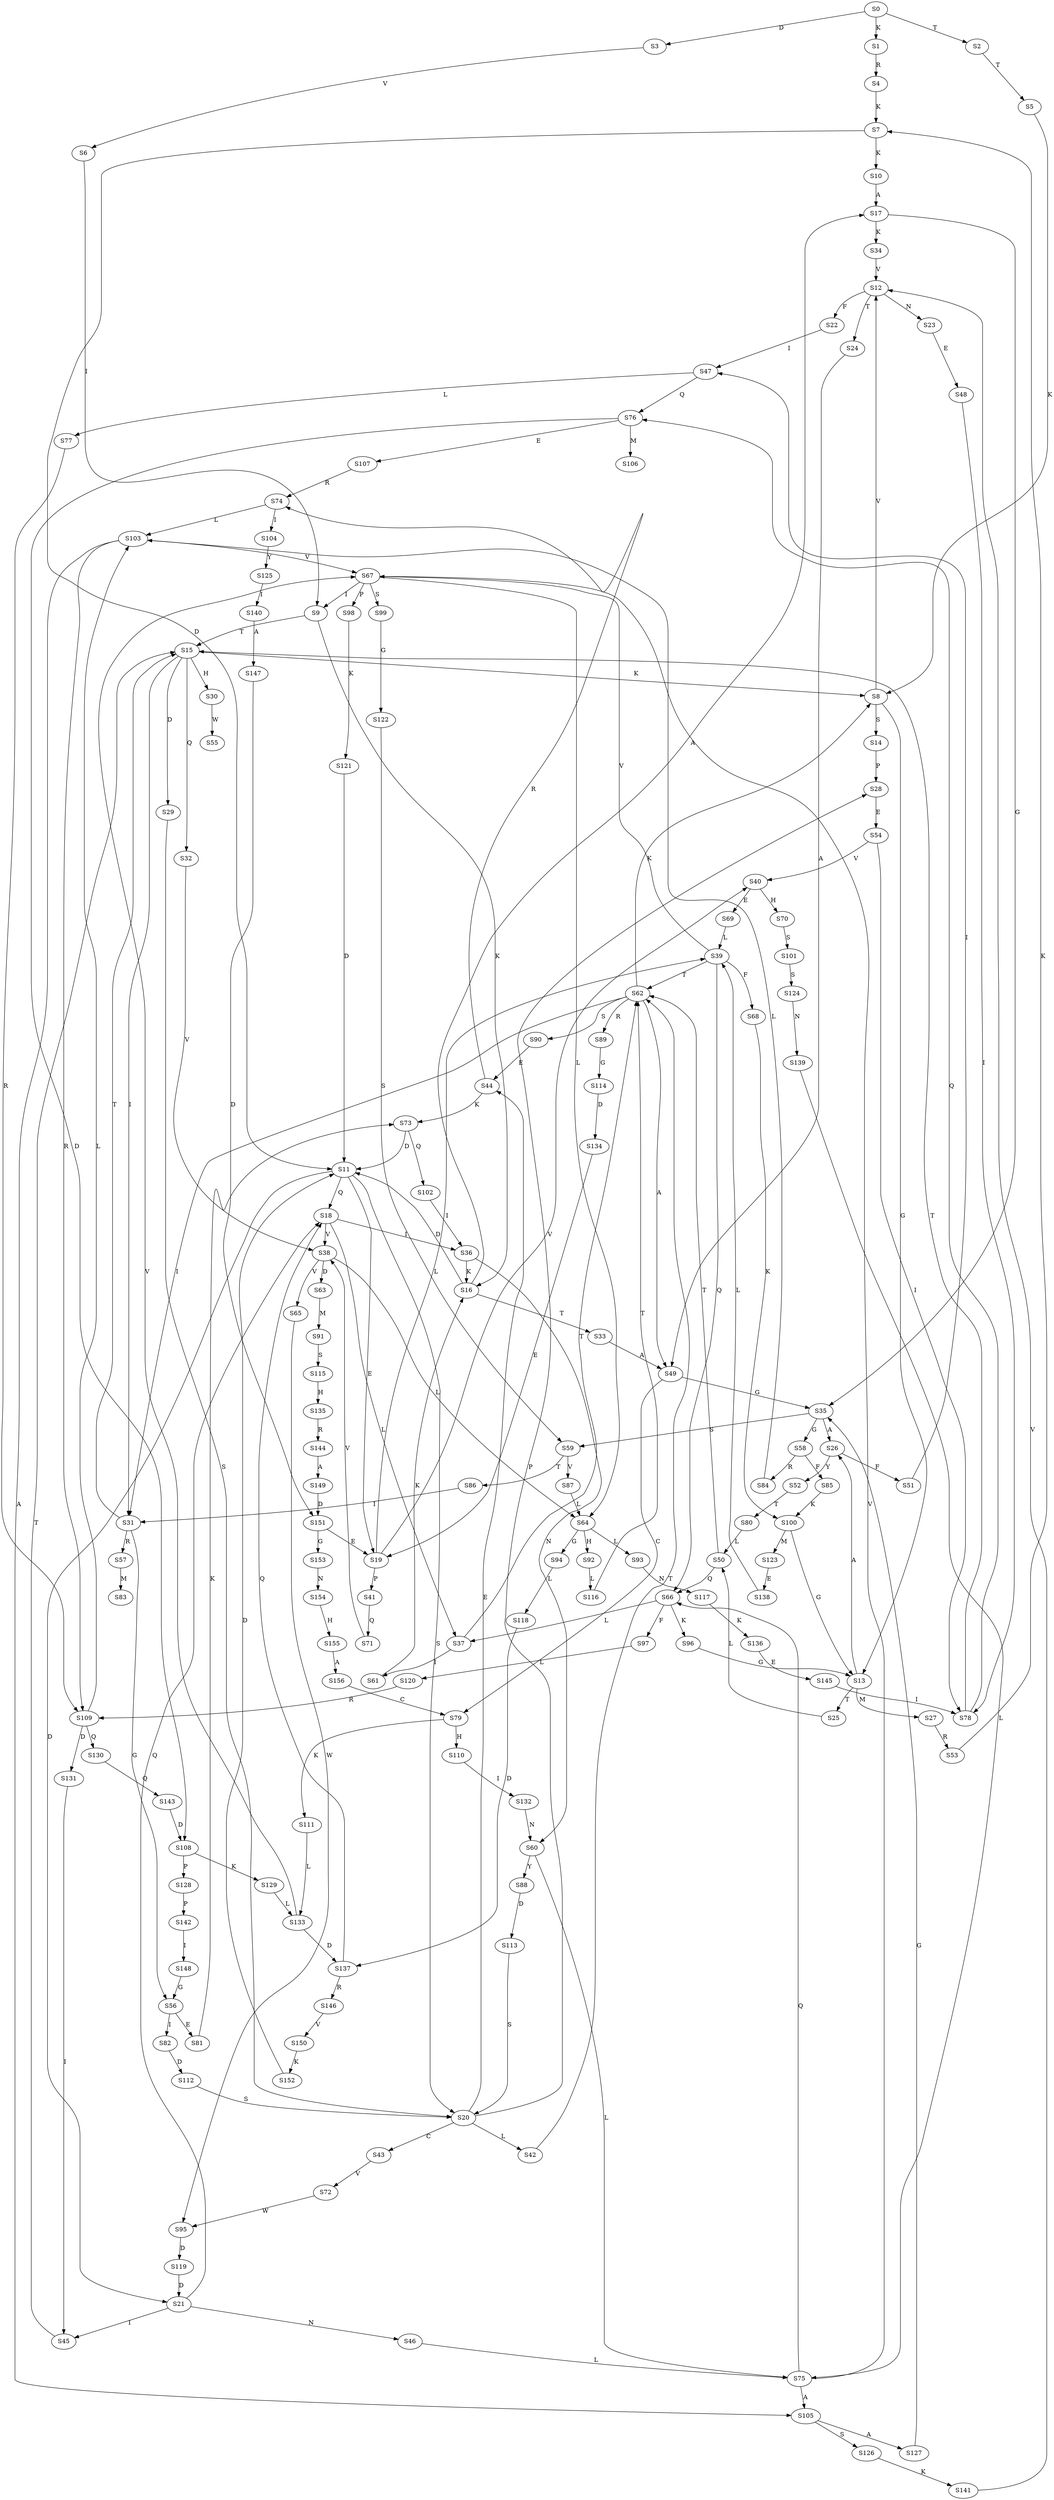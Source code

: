 strict digraph  {
	S0 -> S1 [ label = K ];
	S0 -> S2 [ label = T ];
	S0 -> S3 [ label = D ];
	S1 -> S4 [ label = R ];
	S2 -> S5 [ label = T ];
	S3 -> S6 [ label = V ];
	S4 -> S7 [ label = K ];
	S5 -> S8 [ label = K ];
	S6 -> S9 [ label = I ];
	S7 -> S10 [ label = K ];
	S7 -> S11 [ label = D ];
	S8 -> S12 [ label = V ];
	S8 -> S13 [ label = G ];
	S8 -> S14 [ label = S ];
	S9 -> S15 [ label = T ];
	S9 -> S16 [ label = K ];
	S10 -> S17 [ label = A ];
	S11 -> S18 [ label = Q ];
	S11 -> S19 [ label = E ];
	S11 -> S20 [ label = S ];
	S11 -> S21 [ label = D ];
	S12 -> S22 [ label = F ];
	S12 -> S23 [ label = N ];
	S12 -> S24 [ label = T ];
	S13 -> S25 [ label = T ];
	S13 -> S26 [ label = A ];
	S13 -> S27 [ label = M ];
	S14 -> S28 [ label = P ];
	S15 -> S8 [ label = K ];
	S15 -> S29 [ label = D ];
	S15 -> S30 [ label = H ];
	S15 -> S31 [ label = I ];
	S15 -> S32 [ label = Q ];
	S16 -> S17 [ label = A ];
	S16 -> S11 [ label = D ];
	S16 -> S33 [ label = T ];
	S17 -> S34 [ label = K ];
	S17 -> S35 [ label = G ];
	S18 -> S36 [ label = I ];
	S18 -> S37 [ label = L ];
	S18 -> S38 [ label = V ];
	S19 -> S39 [ label = L ];
	S19 -> S40 [ label = V ];
	S19 -> S41 [ label = P ];
	S20 -> S28 [ label = P ];
	S20 -> S42 [ label = L ];
	S20 -> S43 [ label = C ];
	S20 -> S44 [ label = E ];
	S21 -> S18 [ label = Q ];
	S21 -> S45 [ label = I ];
	S21 -> S46 [ label = N ];
	S22 -> S47 [ label = I ];
	S23 -> S48 [ label = E ];
	S24 -> S49 [ label = A ];
	S25 -> S50 [ label = L ];
	S26 -> S51 [ label = F ];
	S26 -> S52 [ label = Y ];
	S27 -> S53 [ label = R ];
	S28 -> S54 [ label = E ];
	S29 -> S20 [ label = S ];
	S30 -> S55 [ label = W ];
	S31 -> S15 [ label = T ];
	S31 -> S56 [ label = G ];
	S31 -> S57 [ label = R ];
	S32 -> S38 [ label = V ];
	S33 -> S49 [ label = A ];
	S34 -> S12 [ label = V ];
	S35 -> S58 [ label = G ];
	S35 -> S26 [ label = A ];
	S35 -> S59 [ label = S ];
	S36 -> S16 [ label = K ];
	S36 -> S60 [ label = N ];
	S37 -> S61 [ label = I ];
	S37 -> S62 [ label = T ];
	S38 -> S63 [ label = D ];
	S38 -> S64 [ label = L ];
	S38 -> S65 [ label = V ];
	S39 -> S62 [ label = T ];
	S39 -> S66 [ label = Q ];
	S39 -> S67 [ label = V ];
	S39 -> S68 [ label = F ];
	S40 -> S69 [ label = E ];
	S40 -> S70 [ label = H ];
	S41 -> S71 [ label = Q ];
	S42 -> S62 [ label = T ];
	S43 -> S72 [ label = V ];
	S44 -> S73 [ label = K ];
	S44 -> S74 [ label = R ];
	S45 -> S15 [ label = T ];
	S46 -> S75 [ label = L ];
	S47 -> S76 [ label = Q ];
	S47 -> S77 [ label = L ];
	S48 -> S78 [ label = I ];
	S49 -> S35 [ label = G ];
	S49 -> S79 [ label = C ];
	S50 -> S62 [ label = T ];
	S50 -> S66 [ label = Q ];
	S51 -> S47 [ label = I ];
	S52 -> S80 [ label = T ];
	S53 -> S7 [ label = K ];
	S54 -> S40 [ label = V ];
	S54 -> S78 [ label = I ];
	S56 -> S81 [ label = E ];
	S56 -> S82 [ label = I ];
	S57 -> S83 [ label = M ];
	S58 -> S84 [ label = R ];
	S58 -> S85 [ label = F ];
	S59 -> S86 [ label = T ];
	S59 -> S87 [ label = V ];
	S60 -> S88 [ label = Y ];
	S60 -> S75 [ label = L ];
	S61 -> S16 [ label = K ];
	S62 -> S8 [ label = K ];
	S62 -> S31 [ label = I ];
	S62 -> S89 [ label = R ];
	S62 -> S90 [ label = S ];
	S62 -> S49 [ label = A ];
	S63 -> S91 [ label = M ];
	S64 -> S92 [ label = H ];
	S64 -> S93 [ label = L ];
	S64 -> S94 [ label = G ];
	S65 -> S95 [ label = W ];
	S66 -> S96 [ label = K ];
	S66 -> S97 [ label = F ];
	S66 -> S37 [ label = L ];
	S67 -> S64 [ label = L ];
	S67 -> S98 [ label = P ];
	S67 -> S9 [ label = I ];
	S67 -> S99 [ label = S ];
	S68 -> S100 [ label = K ];
	S69 -> S39 [ label = L ];
	S70 -> S101 [ label = S ];
	S71 -> S38 [ label = V ];
	S72 -> S95 [ label = W ];
	S73 -> S11 [ label = D ];
	S73 -> S102 [ label = Q ];
	S74 -> S103 [ label = L ];
	S74 -> S104 [ label = I ];
	S75 -> S66 [ label = Q ];
	S75 -> S67 [ label = V ];
	S75 -> S105 [ label = A ];
	S76 -> S106 [ label = M ];
	S76 -> S107 [ label = E ];
	S76 -> S108 [ label = D ];
	S77 -> S109 [ label = R ];
	S78 -> S15 [ label = T ];
	S78 -> S76 [ label = Q ];
	S79 -> S110 [ label = H ];
	S79 -> S111 [ label = K ];
	S80 -> S50 [ label = L ];
	S81 -> S73 [ label = K ];
	S82 -> S112 [ label = D ];
	S84 -> S103 [ label = L ];
	S85 -> S100 [ label = K ];
	S86 -> S31 [ label = I ];
	S87 -> S64 [ label = L ];
	S88 -> S113 [ label = D ];
	S89 -> S114 [ label = G ];
	S90 -> S44 [ label = E ];
	S91 -> S115 [ label = S ];
	S92 -> S116 [ label = L ];
	S93 -> S117 [ label = N ];
	S94 -> S118 [ label = L ];
	S95 -> S119 [ label = D ];
	S96 -> S13 [ label = G ];
	S97 -> S120 [ label = L ];
	S98 -> S121 [ label = K ];
	S99 -> S122 [ label = G ];
	S100 -> S13 [ label = G ];
	S100 -> S123 [ label = M ];
	S101 -> S124 [ label = S ];
	S102 -> S36 [ label = I ];
	S103 -> S67 [ label = V ];
	S103 -> S109 [ label = R ];
	S103 -> S105 [ label = A ];
	S104 -> S125 [ label = Y ];
	S105 -> S126 [ label = S ];
	S105 -> S127 [ label = A ];
	S107 -> S74 [ label = R ];
	S108 -> S128 [ label = P ];
	S108 -> S129 [ label = K ];
	S109 -> S130 [ label = Q ];
	S109 -> S103 [ label = L ];
	S109 -> S131 [ label = D ];
	S110 -> S132 [ label = I ];
	S111 -> S133 [ label = L ];
	S112 -> S20 [ label = S ];
	S113 -> S20 [ label = S ];
	S114 -> S134 [ label = D ];
	S115 -> S135 [ label = H ];
	S116 -> S62 [ label = T ];
	S117 -> S136 [ label = K ];
	S118 -> S137 [ label = D ];
	S119 -> S21 [ label = D ];
	S120 -> S109 [ label = R ];
	S121 -> S11 [ label = D ];
	S122 -> S59 [ label = S ];
	S123 -> S138 [ label = E ];
	S124 -> S139 [ label = N ];
	S125 -> S140 [ label = I ];
	S126 -> S141 [ label = K ];
	S127 -> S35 [ label = G ];
	S128 -> S142 [ label = P ];
	S129 -> S133 [ label = L ];
	S130 -> S143 [ label = Q ];
	S131 -> S45 [ label = I ];
	S132 -> S60 [ label = N ];
	S133 -> S137 [ label = D ];
	S133 -> S67 [ label = V ];
	S134 -> S19 [ label = E ];
	S135 -> S144 [ label = R ];
	S136 -> S145 [ label = E ];
	S137 -> S146 [ label = R ];
	S137 -> S18 [ label = Q ];
	S138 -> S39 [ label = L ];
	S139 -> S75 [ label = L ];
	S140 -> S147 [ label = A ];
	S141 -> S12 [ label = V ];
	S142 -> S148 [ label = I ];
	S143 -> S108 [ label = D ];
	S144 -> S149 [ label = A ];
	S145 -> S78 [ label = I ];
	S146 -> S150 [ label = V ];
	S147 -> S151 [ label = D ];
	S148 -> S56 [ label = G ];
	S149 -> S151 [ label = D ];
	S150 -> S152 [ label = K ];
	S151 -> S153 [ label = G ];
	S151 -> S19 [ label = E ];
	S152 -> S11 [ label = D ];
	S153 -> S154 [ label = N ];
	S154 -> S155 [ label = H ];
	S155 -> S156 [ label = A ];
	S156 -> S79 [ label = C ];
}
